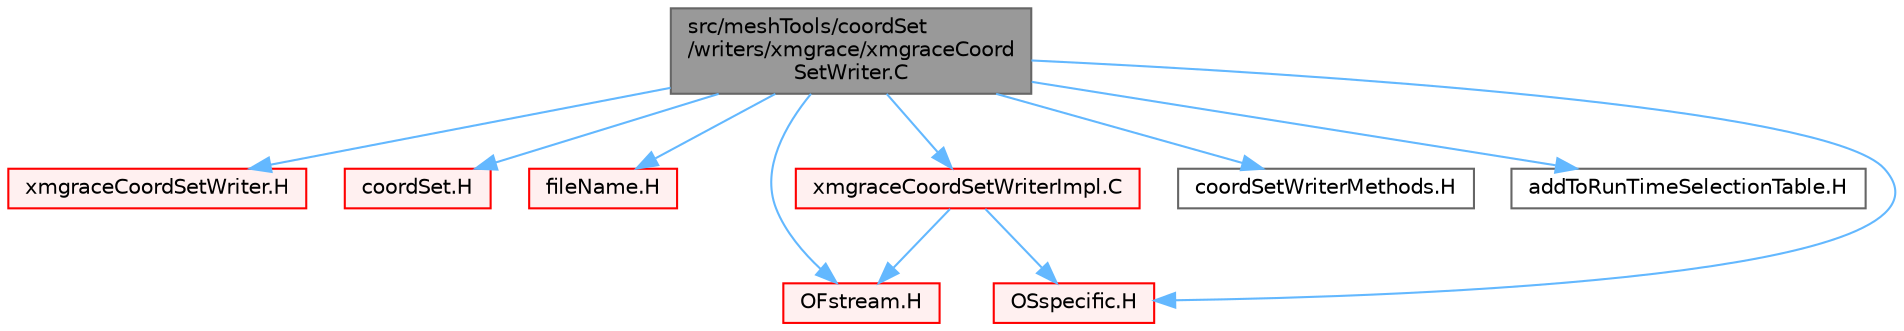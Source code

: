 digraph "src/meshTools/coordSet/writers/xmgrace/xmgraceCoordSetWriter.C"
{
 // LATEX_PDF_SIZE
  bgcolor="transparent";
  edge [fontname=Helvetica,fontsize=10,labelfontname=Helvetica,labelfontsize=10];
  node [fontname=Helvetica,fontsize=10,shape=box,height=0.2,width=0.4];
  Node1 [id="Node000001",label="src/meshTools/coordSet\l/writers/xmgrace/xmgraceCoord\lSetWriter.C",height=0.2,width=0.4,color="gray40", fillcolor="grey60", style="filled", fontcolor="black",tooltip=" "];
  Node1 -> Node2 [id="edge1_Node000001_Node000002",color="steelblue1",style="solid",tooltip=" "];
  Node2 [id="Node000002",label="xmgraceCoordSetWriter.H",height=0.2,width=0.4,color="red", fillcolor="#FFF0F0", style="filled",URL="$xmgraceCoordSetWriter_8H.html",tooltip=" "];
  Node1 -> Node4 [id="edge2_Node000001_Node000004",color="steelblue1",style="solid",tooltip=" "];
  Node4 [id="Node000004",label="coordSet.H",height=0.2,width=0.4,color="red", fillcolor="#FFF0F0", style="filled",URL="$coordSet_8H.html",tooltip=" "];
  Node1 -> Node58 [id="edge3_Node000001_Node000058",color="steelblue1",style="solid",tooltip=" "];
  Node58 [id="Node000058",label="fileName.H",height=0.2,width=0.4,color="red", fillcolor="#FFF0F0", style="filled",URL="$fileName_8H.html",tooltip=" "];
  Node1 -> Node210 [id="edge4_Node000001_Node000210",color="steelblue1",style="solid",tooltip=" "];
  Node210 [id="Node000210",label="OFstream.H",height=0.2,width=0.4,color="red", fillcolor="#FFF0F0", style="filled",URL="$OFstream_8H.html",tooltip=" "];
  Node1 -> Node213 [id="edge5_Node000001_Node000213",color="steelblue1",style="solid",tooltip=" "];
  Node213 [id="Node000213",label="OSspecific.H",height=0.2,width=0.4,color="red", fillcolor="#FFF0F0", style="filled",URL="$OSspecific_8H.html",tooltip="Functions used by OpenFOAM that are specific to POSIX compliant operating systems and need to be repl..."];
  Node1 -> Node217 [id="edge6_Node000001_Node000217",color="steelblue1",style="solid",tooltip=" "];
  Node217 [id="Node000217",label="coordSetWriterMethods.H",height=0.2,width=0.4,color="grey40", fillcolor="white", style="filled",URL="$coordSetWriterMethods_8H.html",tooltip="Convenience macros for instantiating coordSetWriter methods."];
  Node1 -> Node218 [id="edge7_Node000001_Node000218",color="steelblue1",style="solid",tooltip=" "];
  Node218 [id="Node000218",label="addToRunTimeSelectionTable.H",height=0.2,width=0.4,color="grey40", fillcolor="white", style="filled",URL="$addToRunTimeSelectionTable_8H.html",tooltip="Macros for easy insertion into run-time selection tables."];
  Node1 -> Node219 [id="edge8_Node000001_Node000219",color="steelblue1",style="solid",tooltip=" "];
  Node219 [id="Node000219",label="xmgraceCoordSetWriterImpl.C",height=0.2,width=0.4,color="red", fillcolor="#FFF0F0", style="filled",URL="$xmgraceCoordSetWriterImpl_8C.html",tooltip=" "];
  Node219 -> Node210 [id="edge9_Node000219_Node000210",color="steelblue1",style="solid",tooltip=" "];
  Node219 -> Node213 [id="edge10_Node000219_Node000213",color="steelblue1",style="solid",tooltip=" "];
}
